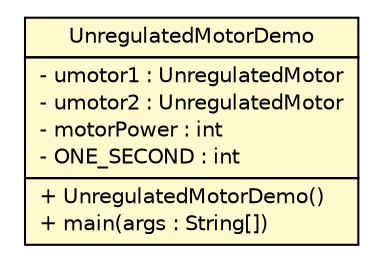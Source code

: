 #!/usr/local/bin/dot
#
# Class diagram 
# Generated by UMLGraph version R5_6-24-gf6e263 (http://www.umlgraph.org/)
#

digraph G {
	edge [fontname="Helvetica",fontsize=10,labelfontname="Helvetica",labelfontsize=10];
	node [fontname="Helvetica",fontsize=10,shape=plaintext];
	nodesep=0.25;
	ranksep=0.5;
	// ev3dev.examples.motors.UnregulatedMotorDemo
	c8909 [label=<<table title="ev3dev.examples.motors.UnregulatedMotorDemo" border="0" cellborder="1" cellspacing="0" cellpadding="2" port="p" bgcolor="lemonChiffon" href="./UnregulatedMotorDemo.html">
		<tr><td><table border="0" cellspacing="0" cellpadding="1">
<tr><td align="center" balign="center"> UnregulatedMotorDemo </td></tr>
		</table></td></tr>
		<tr><td><table border="0" cellspacing="0" cellpadding="1">
<tr><td align="left" balign="left"> - umotor1 : UnregulatedMotor </td></tr>
<tr><td align="left" balign="left"> - umotor2 : UnregulatedMotor </td></tr>
<tr><td align="left" balign="left"> - motorPower : int </td></tr>
<tr><td align="left" balign="left"> - ONE_SECOND : int </td></tr>
		</table></td></tr>
		<tr><td><table border="0" cellspacing="0" cellpadding="1">
<tr><td align="left" balign="left"> + UnregulatedMotorDemo() </td></tr>
<tr><td align="left" balign="left"> + main(args : String[]) </td></tr>
		</table></td></tr>
		</table>>, URL="./UnregulatedMotorDemo.html", fontname="Helvetica", fontcolor="black", fontsize=10.0];
}

